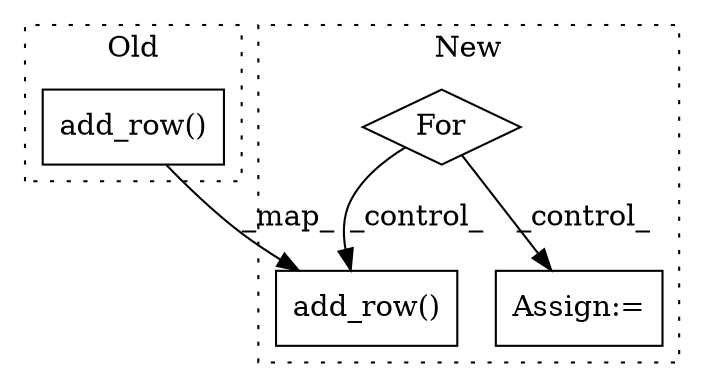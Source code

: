 digraph G {
subgraph cluster0 {
1 [label="add_row()" a="75" s="9717,9737" l="19,29" shape="box"];
label = "Old";
style="dotted";
}
subgraph cluster1 {
2 [label="add_row()" a="75" s="10890,10910" l="19,9" shape="box"];
3 [label="Assign:=" a="68" s="10639" l="3" shape="box"];
4 [label="For" a="107" s="10604,10621" l="4,10" shape="diamond"];
label = "New";
style="dotted";
}
1 -> 2 [label="_map_"];
4 -> 2 [label="_control_"];
4 -> 3 [label="_control_"];
}